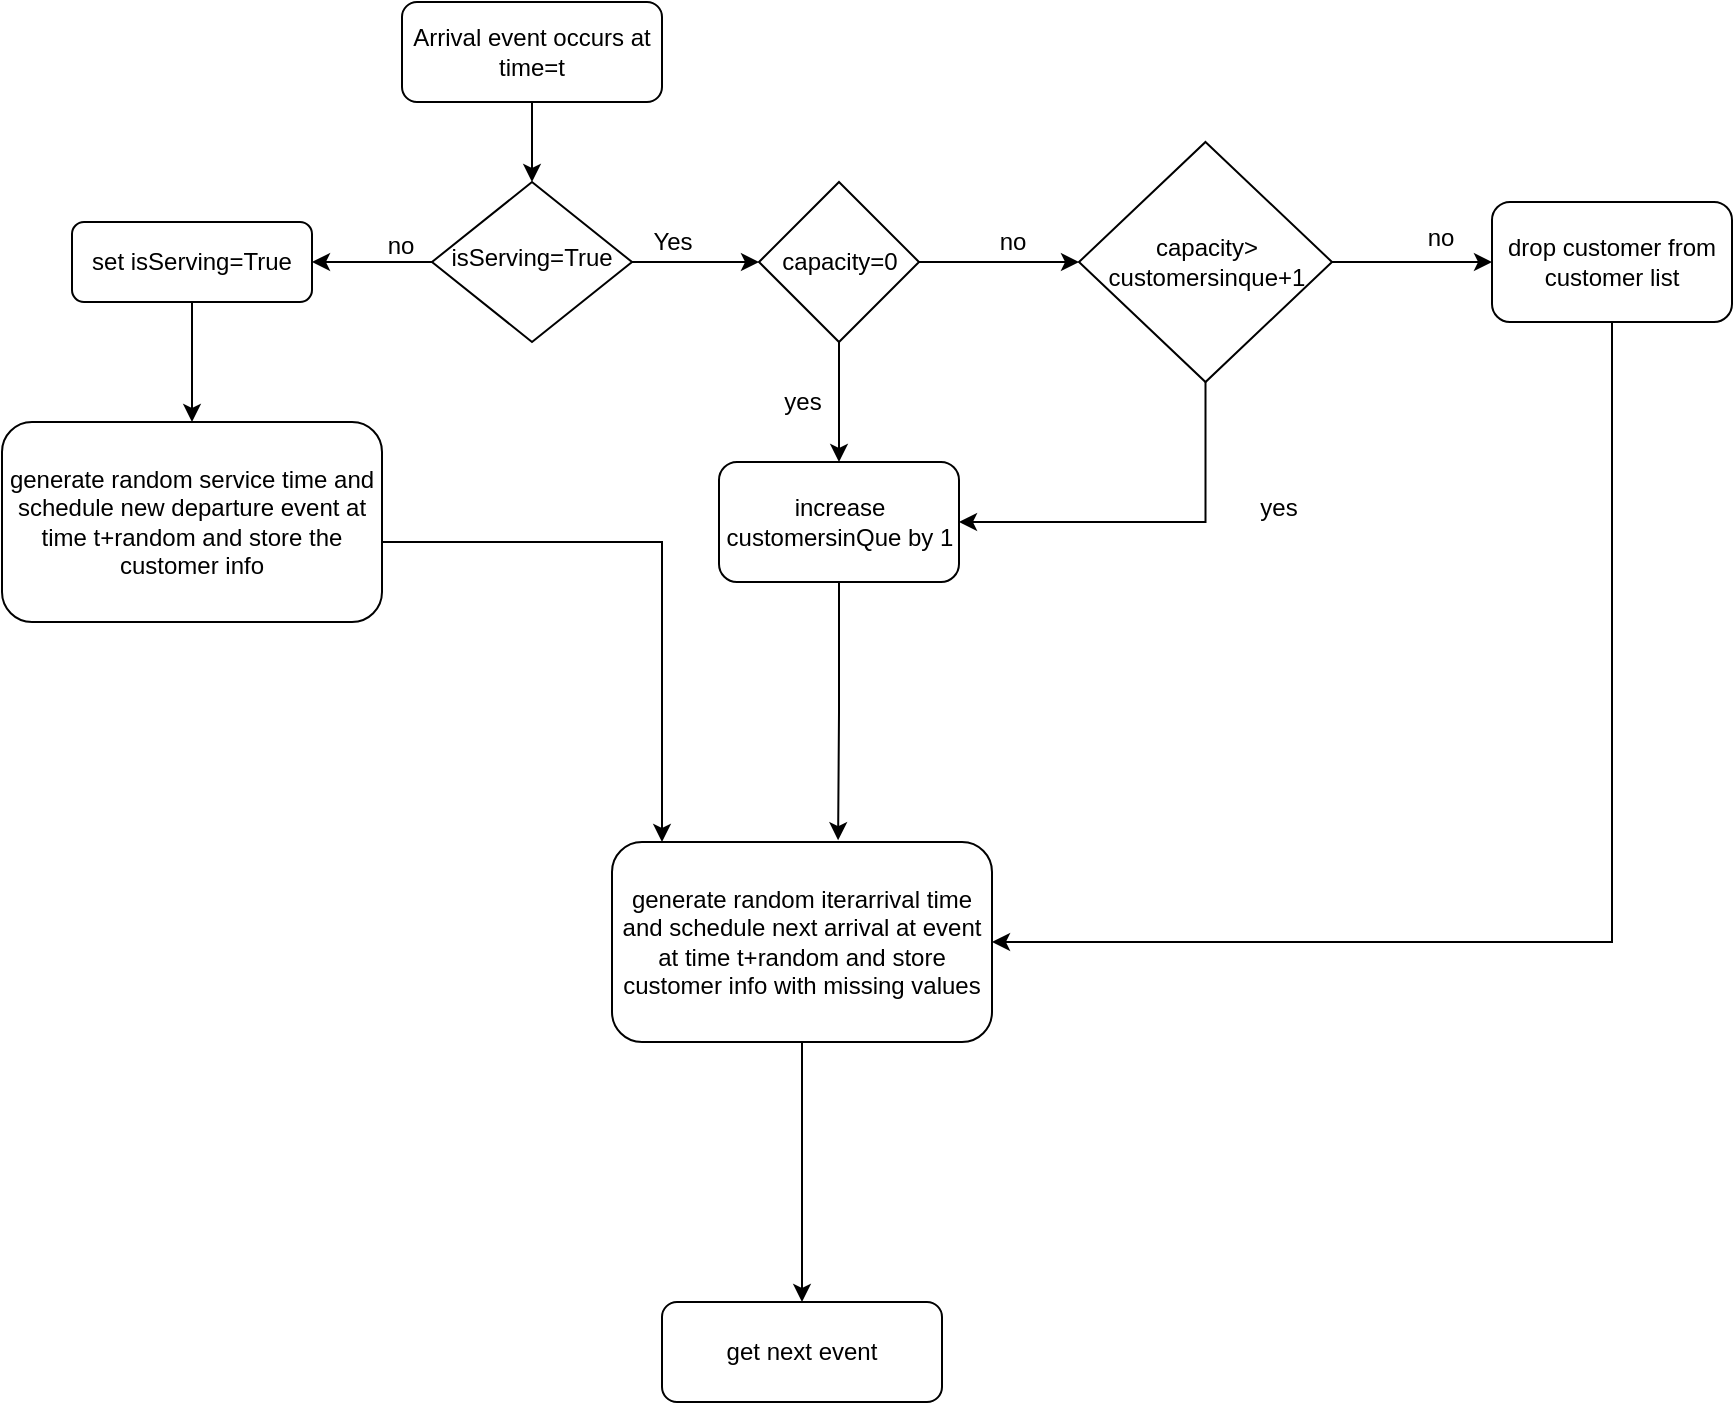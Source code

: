 <mxfile version="12.9.14" type="device"><diagram id="C5RBs43oDa-KdzZeNtuy" name="Page-1"><mxGraphModel dx="1747" dy="868" grid="1" gridSize="10" guides="1" tooltips="1" connect="1" arrows="1" fold="1" page="1" pageScale="1" pageWidth="827" pageHeight="1169" math="0" shadow="0"><root><mxCell id="WIyWlLk6GJQsqaUBKTNV-0"/><mxCell id="WIyWlLk6GJQsqaUBKTNV-1" parent="WIyWlLk6GJQsqaUBKTNV-0"/><mxCell id="iVBCt3GmyYJNd4_NWFzl-34" value="" style="edgeStyle=orthogonalEdgeStyle;rounded=0;orthogonalLoop=1;jettySize=auto;html=1;" edge="1" parent="WIyWlLk6GJQsqaUBKTNV-1" source="WIyWlLk6GJQsqaUBKTNV-3" target="WIyWlLk6GJQsqaUBKTNV-6"><mxGeometry relative="1" as="geometry"/></mxCell><mxCell id="WIyWlLk6GJQsqaUBKTNV-3" value="Arrival event occurs at time=t" style="rounded=1;whiteSpace=wrap;html=1;fontSize=12;glass=0;strokeWidth=1;shadow=0;" parent="WIyWlLk6GJQsqaUBKTNV-1" vertex="1"><mxGeometry x="155" y="80" width="130" height="50" as="geometry"/></mxCell><mxCell id="iVBCt3GmyYJNd4_NWFzl-1" value="" style="edgeStyle=orthogonalEdgeStyle;rounded=0;orthogonalLoop=1;jettySize=auto;html=1;entryX=0;entryY=0.5;entryDx=0;entryDy=0;" edge="1" parent="WIyWlLk6GJQsqaUBKTNV-1" source="WIyWlLk6GJQsqaUBKTNV-6" target="iVBCt3GmyYJNd4_NWFzl-10"><mxGeometry relative="1" as="geometry"><mxPoint x="330" y="210" as="targetPoint"/></mxGeometry></mxCell><mxCell id="iVBCt3GmyYJNd4_NWFzl-33" value="" style="edgeStyle=orthogonalEdgeStyle;rounded=0;orthogonalLoop=1;jettySize=auto;html=1;" edge="1" parent="WIyWlLk6GJQsqaUBKTNV-1" source="WIyWlLk6GJQsqaUBKTNV-6" target="WIyWlLk6GJQsqaUBKTNV-7"><mxGeometry relative="1" as="geometry"/></mxCell><mxCell id="WIyWlLk6GJQsqaUBKTNV-6" value="isServing=True" style="rhombus;whiteSpace=wrap;html=1;shadow=0;fontFamily=Helvetica;fontSize=12;align=center;strokeWidth=1;spacing=6;spacingTop=-4;" parent="WIyWlLk6GJQsqaUBKTNV-1" vertex="1"><mxGeometry x="170" y="170" width="100" height="80" as="geometry"/></mxCell><mxCell id="iVBCt3GmyYJNd4_NWFzl-6" value="" style="edgeStyle=orthogonalEdgeStyle;rounded=0;orthogonalLoop=1;jettySize=auto;html=1;" edge="1" parent="WIyWlLk6GJQsqaUBKTNV-1" source="WIyWlLk6GJQsqaUBKTNV-7" target="iVBCt3GmyYJNd4_NWFzl-5"><mxGeometry relative="1" as="geometry"/></mxCell><mxCell id="WIyWlLk6GJQsqaUBKTNV-7" value="set isServing=True" style="rounded=1;whiteSpace=wrap;html=1;fontSize=12;glass=0;strokeWidth=1;shadow=0;" parent="WIyWlLk6GJQsqaUBKTNV-1" vertex="1"><mxGeometry x="-10" y="190" width="120" height="40" as="geometry"/></mxCell><mxCell id="iVBCt3GmyYJNd4_NWFzl-8" value="" style="edgeStyle=orthogonalEdgeStyle;rounded=0;orthogonalLoop=1;jettySize=auto;html=1;" edge="1" parent="WIyWlLk6GJQsqaUBKTNV-1" source="iVBCt3GmyYJNd4_NWFzl-5" target="iVBCt3GmyYJNd4_NWFzl-7"><mxGeometry relative="1" as="geometry"><Array as="points"><mxPoint x="285" y="350"/></Array></mxGeometry></mxCell><mxCell id="iVBCt3GmyYJNd4_NWFzl-5" value="generate random service time and schedule new departure event at time t+random and store the customer info" style="rounded=1;whiteSpace=wrap;html=1;fontSize=12;glass=0;strokeWidth=1;shadow=0;" vertex="1" parent="WIyWlLk6GJQsqaUBKTNV-1"><mxGeometry x="-45" y="290" width="190" height="100" as="geometry"/></mxCell><mxCell id="iVBCt3GmyYJNd4_NWFzl-36" value="" style="edgeStyle=orthogonalEdgeStyle;rounded=0;orthogonalLoop=1;jettySize=auto;html=1;" edge="1" parent="WIyWlLk6GJQsqaUBKTNV-1" source="iVBCt3GmyYJNd4_NWFzl-7" target="iVBCt3GmyYJNd4_NWFzl-35"><mxGeometry relative="1" as="geometry"/></mxCell><mxCell id="iVBCt3GmyYJNd4_NWFzl-7" value="generate random iterarrival time and schedule next arrival at event at time t+random and store customer info with missing values" style="rounded=1;whiteSpace=wrap;html=1;fontSize=12;glass=0;strokeWidth=1;shadow=0;" vertex="1" parent="WIyWlLk6GJQsqaUBKTNV-1"><mxGeometry x="260" y="500" width="190" height="100" as="geometry"/></mxCell><mxCell id="iVBCt3GmyYJNd4_NWFzl-35" value="get next event" style="rounded=1;whiteSpace=wrap;html=1;fontSize=12;glass=0;strokeWidth=1;shadow=0;" vertex="1" parent="WIyWlLk6GJQsqaUBKTNV-1"><mxGeometry x="285" y="730" width="140" height="50" as="geometry"/></mxCell><mxCell id="iVBCt3GmyYJNd4_NWFzl-2" value="Yes" style="text;html=1;align=center;verticalAlign=middle;resizable=0;points=[];autosize=1;" vertex="1" parent="WIyWlLk6GJQsqaUBKTNV-1"><mxGeometry x="270" y="190" width="40" height="20" as="geometry"/></mxCell><mxCell id="iVBCt3GmyYJNd4_NWFzl-17" value="" style="edgeStyle=orthogonalEdgeStyle;rounded=0;orthogonalLoop=1;jettySize=auto;html=1;entryX=0.5;entryY=0;entryDx=0;entryDy=0;" edge="1" parent="WIyWlLk6GJQsqaUBKTNV-1" source="iVBCt3GmyYJNd4_NWFzl-10" target="iVBCt3GmyYJNd4_NWFzl-14"><mxGeometry relative="1" as="geometry"><mxPoint x="373.5" y="330" as="targetPoint"/></mxGeometry></mxCell><mxCell id="iVBCt3GmyYJNd4_NWFzl-22" value="" style="edgeStyle=orthogonalEdgeStyle;rounded=0;orthogonalLoop=1;jettySize=auto;html=1;" edge="1" parent="WIyWlLk6GJQsqaUBKTNV-1" source="iVBCt3GmyYJNd4_NWFzl-10" target="iVBCt3GmyYJNd4_NWFzl-21"><mxGeometry relative="1" as="geometry"/></mxCell><mxCell id="iVBCt3GmyYJNd4_NWFzl-10" value="capacity=0" style="rhombus;whiteSpace=wrap;html=1;" vertex="1" parent="WIyWlLk6GJQsqaUBKTNV-1"><mxGeometry x="333.5" y="170" width="80" height="80" as="geometry"/></mxCell><mxCell id="iVBCt3GmyYJNd4_NWFzl-25" value="" style="edgeStyle=orthogonalEdgeStyle;rounded=0;orthogonalLoop=1;jettySize=auto;html=1;entryX=1;entryY=0.5;entryDx=0;entryDy=0;" edge="1" parent="WIyWlLk6GJQsqaUBKTNV-1" source="iVBCt3GmyYJNd4_NWFzl-21" target="iVBCt3GmyYJNd4_NWFzl-14"><mxGeometry relative="1" as="geometry"><mxPoint x="470" y="340" as="targetPoint"/><Array as="points"><mxPoint x="557" y="340"/></Array></mxGeometry></mxCell><mxCell id="iVBCt3GmyYJNd4_NWFzl-27" value="" style="edgeStyle=orthogonalEdgeStyle;rounded=0;orthogonalLoop=1;jettySize=auto;html=1;" edge="1" parent="WIyWlLk6GJQsqaUBKTNV-1" source="iVBCt3GmyYJNd4_NWFzl-21"><mxGeometry relative="1" as="geometry"><mxPoint x="700" y="210" as="targetPoint"/></mxGeometry></mxCell><mxCell id="iVBCt3GmyYJNd4_NWFzl-21" value="capacity&amp;gt;&lt;br&gt;customersinque+1&lt;br&gt;" style="rhombus;whiteSpace=wrap;html=1;" vertex="1" parent="WIyWlLk6GJQsqaUBKTNV-1"><mxGeometry x="493.5" y="150" width="126.5" height="120" as="geometry"/></mxCell><mxCell id="iVBCt3GmyYJNd4_NWFzl-13" value="yes" style="text;html=1;align=center;verticalAlign=middle;resizable=0;points=[];autosize=1;" vertex="1" parent="WIyWlLk6GJQsqaUBKTNV-1"><mxGeometry x="340" y="270" width="30" height="20" as="geometry"/></mxCell><mxCell id="iVBCt3GmyYJNd4_NWFzl-39" value="" style="edgeStyle=orthogonalEdgeStyle;rounded=0;orthogonalLoop=1;jettySize=auto;html=1;entryX=0.595;entryY=-0.009;entryDx=0;entryDy=0;entryPerimeter=0;" edge="1" parent="WIyWlLk6GJQsqaUBKTNV-1" source="iVBCt3GmyYJNd4_NWFzl-14" target="iVBCt3GmyYJNd4_NWFzl-7"><mxGeometry relative="1" as="geometry"><mxPoint x="373.5" y="450" as="targetPoint"/></mxGeometry></mxCell><mxCell id="iVBCt3GmyYJNd4_NWFzl-14" value="increase customersinQue by 1" style="rounded=1;whiteSpace=wrap;html=1;" vertex="1" parent="WIyWlLk6GJQsqaUBKTNV-1"><mxGeometry x="313.5" y="310" width="120" height="60" as="geometry"/></mxCell><mxCell id="iVBCt3GmyYJNd4_NWFzl-23" value="no&lt;br&gt;" style="text;html=1;align=center;verticalAlign=middle;resizable=0;points=[];autosize=1;" vertex="1" parent="WIyWlLk6GJQsqaUBKTNV-1"><mxGeometry x="445" y="190" width="30" height="20" as="geometry"/></mxCell><mxCell id="iVBCt3GmyYJNd4_NWFzl-32" value="" style="edgeStyle=orthogonalEdgeStyle;rounded=0;orthogonalLoop=1;jettySize=auto;html=1;entryX=1;entryY=0.5;entryDx=0;entryDy=0;" edge="1" parent="WIyWlLk6GJQsqaUBKTNV-1" source="iVBCt3GmyYJNd4_NWFzl-28" target="iVBCt3GmyYJNd4_NWFzl-7"><mxGeometry relative="1" as="geometry"><mxPoint x="760" y="650" as="targetPoint"/><Array as="points"><mxPoint x="760" y="550"/></Array></mxGeometry></mxCell><mxCell id="iVBCt3GmyYJNd4_NWFzl-28" value="drop customer from customer list" style="rounded=1;whiteSpace=wrap;html=1;" vertex="1" parent="WIyWlLk6GJQsqaUBKTNV-1"><mxGeometry x="700" y="180" width="120" height="60" as="geometry"/></mxCell><mxCell id="iVBCt3GmyYJNd4_NWFzl-29" value="yes" style="text;html=1;align=center;verticalAlign=middle;resizable=0;points=[];autosize=1;" vertex="1" parent="WIyWlLk6GJQsqaUBKTNV-1"><mxGeometry x="578" y="323" width="30" height="20" as="geometry"/></mxCell><mxCell id="iVBCt3GmyYJNd4_NWFzl-30" value="no" style="text;html=1;align=center;verticalAlign=middle;resizable=0;points=[];autosize=1;" vertex="1" parent="WIyWlLk6GJQsqaUBKTNV-1"><mxGeometry x="659" y="188" width="30" height="20" as="geometry"/></mxCell><mxCell id="iVBCt3GmyYJNd4_NWFzl-37" value="no" style="text;html=1;align=center;verticalAlign=middle;resizable=0;points=[];autosize=1;" vertex="1" parent="WIyWlLk6GJQsqaUBKTNV-1"><mxGeometry x="139" y="192" width="30" height="20" as="geometry"/></mxCell></root></mxGraphModel></diagram></mxfile>